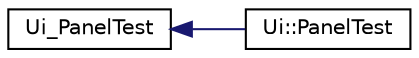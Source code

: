 digraph "Graphical Class Hierarchy"
{
  edge [fontname="Helvetica",fontsize="10",labelfontname="Helvetica",labelfontsize="10"];
  node [fontname="Helvetica",fontsize="10",shape=record];
  rankdir="LR";
  Node1 [label="Ui_PanelTest",height=0.2,width=0.4,color="black", fillcolor="white", style="filled",URL="$class_ui___panel_test.html"];
  Node1 -> Node2 [dir="back",color="midnightblue",fontsize="10",style="solid",fontname="Helvetica"];
  Node2 [label="Ui::PanelTest",height=0.2,width=0.4,color="black", fillcolor="white", style="filled",URL="$class_ui_1_1_panel_test.html"];
}
